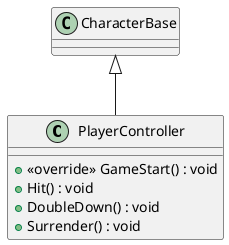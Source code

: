 @startuml
class PlayerController {
    + <<override>> GameStart() : void
    + Hit() : void
    + DoubleDown() : void
    + Surrender() : void
}
CharacterBase <|-- PlayerController
@enduml
